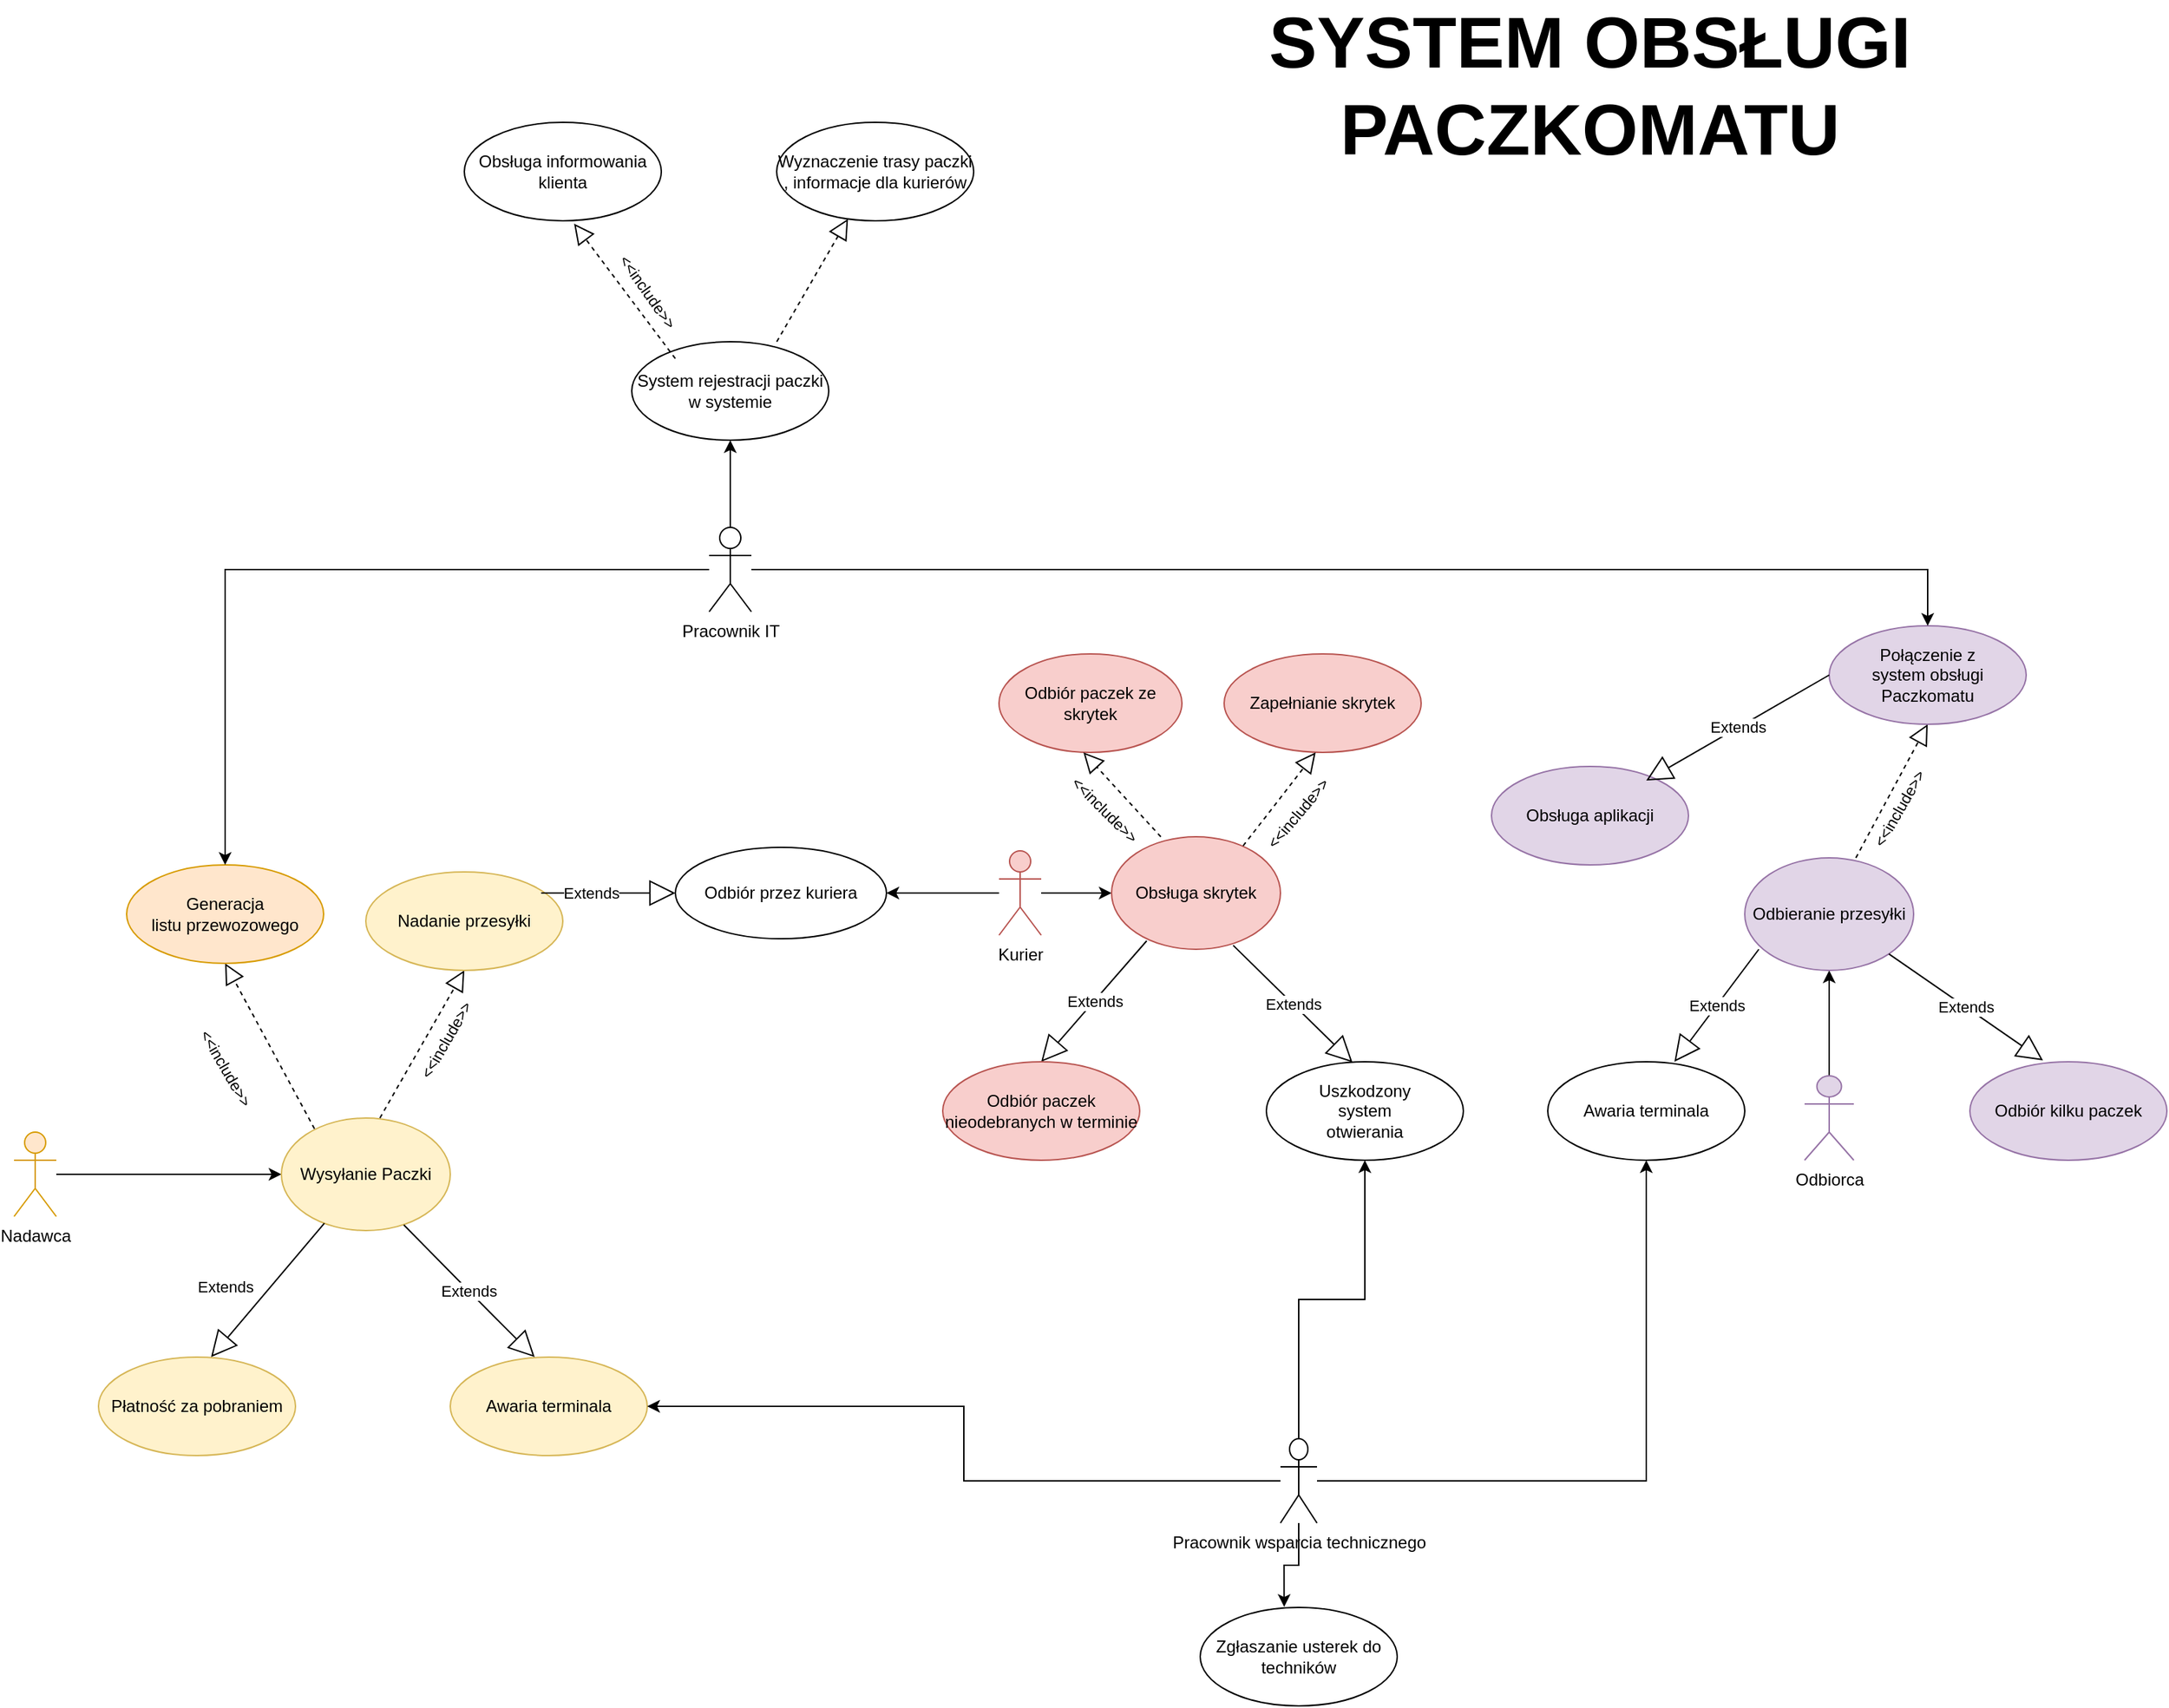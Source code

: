 <mxfile version="13.8.1" type="github">
  <diagram id="58SHCXz_HKoh9nA5pj4z" name="Page-1">
    <mxGraphModel dx="3472" dy="6485" grid="1" gridSize="12" guides="1" tooltips="1" connect="1" arrows="1" fold="1" page="1" pageScale="1" pageWidth="3300" pageHeight="4681" math="0" shadow="0">
      <root>
        <mxCell id="0" />
        <mxCell id="1" parent="0" />
        <mxCell id="5OjCYuiTfhgHSocP4vHS-34" style="edgeStyle=orthogonalEdgeStyle;rounded=0;orthogonalLoop=1;jettySize=auto;html=1;" parent="1" source="As6QNmNAlsdrrVxkSO4y-26" target="As6QNmNAlsdrrVxkSO4y-35" edge="1">
          <mxGeometry relative="1" as="geometry" />
        </mxCell>
        <mxCell id="As6QNmNAlsdrrVxkSO4y-26" value="Nadawca" style="shape=umlActor;verticalLabelPosition=bottom;verticalAlign=top;html=1;outlineConnect=0;fillColor=#ffe6cc;strokeColor=#d79b00;" parent="1" vertex="1">
          <mxGeometry x="490" y="130" width="30" height="60" as="geometry" />
        </mxCell>
        <mxCell id="5OjCYuiTfhgHSocP4vHS-36" style="edgeStyle=orthogonalEdgeStyle;rounded=0;orthogonalLoop=1;jettySize=auto;html=1;entryX=1;entryY=0.5;entryDx=0;entryDy=0;" parent="1" source="As6QNmNAlsdrrVxkSO4y-30" target="5OjCYuiTfhgHSocP4vHS-18" edge="1">
          <mxGeometry relative="1" as="geometry" />
        </mxCell>
        <mxCell id="5OjCYuiTfhgHSocP4vHS-38" style="edgeStyle=orthogonalEdgeStyle;rounded=0;orthogonalLoop=1;jettySize=auto;html=1;entryX=0;entryY=0.5;entryDx=0;entryDy=0;" parent="1" source="As6QNmNAlsdrrVxkSO4y-30" target="As6QNmNAlsdrrVxkSO4y-36" edge="1">
          <mxGeometry relative="1" as="geometry" />
        </mxCell>
        <mxCell id="As6QNmNAlsdrrVxkSO4y-30" value="Kurier" style="shape=umlActor;verticalLabelPosition=bottom;verticalAlign=top;html=1;outlineConnect=0;fillColor=#f8cecc;strokeColor=#b85450;" parent="1" vertex="1">
          <mxGeometry x="1190" y="-70" width="30" height="60" as="geometry" />
        </mxCell>
        <mxCell id="As6QNmNAlsdrrVxkSO4y-35" value="Wysyłanie Paczki" style="ellipse;whiteSpace=wrap;html=1;fillColor=#fff2cc;strokeColor=#d6b656;" parent="1" vertex="1">
          <mxGeometry x="680" y="120" width="120" height="80" as="geometry" />
        </mxCell>
        <mxCell id="As6QNmNAlsdrrVxkSO4y-36" value="Obsługa skrytek" style="ellipse;whiteSpace=wrap;html=1;strokeWidth=1;fontSize=12;fillColor=#f8cecc;strokeColor=#b85450;" parent="1" vertex="1">
          <mxGeometry x="1270" y="-80" width="120" height="80" as="geometry" />
        </mxCell>
        <mxCell id="5OjCYuiTfhgHSocP4vHS-6" value="" style="endArrow=block;dashed=1;endFill=0;endSize=12;html=1;exitX=0.5;exitY=0;exitDx=0;exitDy=0;entryX=0.5;entryY=1;entryDx=0;entryDy=0;" parent="1" target="5OjCYuiTfhgHSocP4vHS-8" edge="1">
          <mxGeometry width="160" relative="1" as="geometry">
            <mxPoint x="703.5" y="127.61" as="sourcePoint" />
            <mxPoint x="640.004" y="50.004" as="targetPoint" />
          </mxGeometry>
        </mxCell>
        <mxCell id="5OjCYuiTfhgHSocP4vHS-7" value="&amp;lt;&amp;lt;include&amp;gt;&amp;gt;" style="edgeLabel;html=1;align=center;verticalAlign=middle;resizable=0;points=[];rotation=60;" parent="5OjCYuiTfhgHSocP4vHS-6" vertex="1" connectable="0">
          <mxGeometry x="-0.2" y="2" relative="1" as="geometry">
            <mxPoint x="-36.32" y="2.53" as="offset" />
          </mxGeometry>
        </mxCell>
        <mxCell id="5OjCYuiTfhgHSocP4vHS-8" value="&lt;div&gt;Generacja &lt;br&gt;&lt;/div&gt;&lt;div&gt;listu przewozowego&lt;br&gt;&lt;/div&gt;" style="ellipse;whiteSpace=wrap;html=1;fillColor=#ffe6cc;strokeColor=#d79b00;" parent="1" vertex="1">
          <mxGeometry x="570" y="-60" width="140" height="70" as="geometry" />
        </mxCell>
        <mxCell id="5OjCYuiTfhgHSocP4vHS-9" value="Extends" style="endArrow=block;endSize=16;endFill=0;html=1;" parent="1" source="As6QNmNAlsdrrVxkSO4y-35" edge="1">
          <mxGeometry x="0.284" y="-25" width="160" relative="1" as="geometry">
            <mxPoint x="669.5" y="220" as="sourcePoint" />
            <mxPoint x="630" y="290" as="targetPoint" />
            <mxPoint as="offset" />
          </mxGeometry>
        </mxCell>
        <mxCell id="5OjCYuiTfhgHSocP4vHS-10" value="" style="endArrow=block;dashed=1;endFill=0;endSize=12;html=1;entryX=0.5;entryY=1;entryDx=0;entryDy=0;" parent="1" target="5OjCYuiTfhgHSocP4vHS-11" edge="1">
          <mxGeometry width="160" relative="1" as="geometry">
            <mxPoint x="750" y="120" as="sourcePoint" />
            <mxPoint x="820" y="20" as="targetPoint" />
          </mxGeometry>
        </mxCell>
        <mxCell id="5OjCYuiTfhgHSocP4vHS-11" value="Nadanie przesyłki" style="ellipse;whiteSpace=wrap;html=1;fillColor=#fff2cc;strokeColor=#d6b656;" parent="1" vertex="1">
          <mxGeometry x="740" y="-55" width="140" height="70" as="geometry" />
        </mxCell>
        <mxCell id="5OjCYuiTfhgHSocP4vHS-13" value="&amp;lt;&amp;lt;include&amp;gt;&amp;gt;" style="edgeLabel;html=1;align=center;verticalAlign=middle;resizable=0;points=[];rotation=-60;" parent="1" vertex="1" connectable="0">
          <mxGeometry x="950.005" y="190.005" as="geometry">
            <mxPoint x="31.402" y="-195.467" as="offset" />
          </mxGeometry>
        </mxCell>
        <mxCell id="5OjCYuiTfhgHSocP4vHS-17" value="Płatność za pobraniem" style="ellipse;whiteSpace=wrap;html=1;fillColor=#fff2cc;strokeColor=#d6b656;" parent="1" vertex="1">
          <mxGeometry x="550" y="290" width="140" height="70" as="geometry" />
        </mxCell>
        <mxCell id="5OjCYuiTfhgHSocP4vHS-18" value="Odbiór przez kuriera" style="ellipse;whiteSpace=wrap;html=1;" parent="1" vertex="1">
          <mxGeometry x="960" y="-72.5" width="150" height="65" as="geometry" />
        </mxCell>
        <mxCell id="5OjCYuiTfhgHSocP4vHS-19" value="Extends" style="endArrow=block;endSize=16;endFill=0;html=1;" parent="1" edge="1" target="5OjCYuiTfhgHSocP4vHS-18">
          <mxGeometry width="160" relative="1" as="geometry">
            <mxPoint x="880" y="-40" as="sourcePoint" />
            <mxPoint x="970" y="-90" as="targetPoint" />
            <Array as="points">
              <mxPoint x="860" y="-40" />
              <mxPoint x="880" y="-40" />
            </Array>
          </mxGeometry>
        </mxCell>
        <mxCell id="5OjCYuiTfhgHSocP4vHS-20" value="Awaria terminala" style="ellipse;whiteSpace=wrap;html=1;fillColor=#fff2cc;strokeColor=#d6b656;" parent="1" vertex="1">
          <mxGeometry x="800" y="290" width="140" height="70" as="geometry" />
        </mxCell>
        <mxCell id="5OjCYuiTfhgHSocP4vHS-24" value="Extends" style="endArrow=block;endSize=16;endFill=0;html=1;exitX=0.725;exitY=0.95;exitDx=0;exitDy=0;exitPerimeter=0;" parent="1" source="As6QNmNAlsdrrVxkSO4y-35" edge="1">
          <mxGeometry width="160" relative="1" as="geometry">
            <mxPoint x="770" y="190" as="sourcePoint" />
            <mxPoint x="860" y="290" as="targetPoint" />
            <Array as="points">
              <mxPoint x="830" y="260" />
            </Array>
          </mxGeometry>
        </mxCell>
        <mxCell id="5OjCYuiTfhgHSocP4vHS-31" value="Odbiór paczek ze skrytek" style="ellipse;whiteSpace=wrap;html=1;fillColor=#f8cecc;strokeColor=#b85450;" parent="1" vertex="1">
          <mxGeometry x="1190" y="-210" width="130" height="70" as="geometry" />
        </mxCell>
        <mxCell id="5OjCYuiTfhgHSocP4vHS-32" value="Zapełnianie skrytek" style="ellipse;whiteSpace=wrap;html=1;fillColor=#f8cecc;strokeColor=#b85450;" parent="1" vertex="1">
          <mxGeometry x="1350" y="-210" width="140" height="70" as="geometry" />
        </mxCell>
        <mxCell id="5OjCYuiTfhgHSocP4vHS-40" value="" style="endArrow=block;dashed=1;endFill=0;endSize=12;html=1;" parent="1" edge="1">
          <mxGeometry width="160" relative="1" as="geometry">
            <mxPoint x="1305" y="-80" as="sourcePoint" />
            <mxPoint x="1250" y="-140" as="targetPoint" />
          </mxGeometry>
        </mxCell>
        <mxCell id="5OjCYuiTfhgHSocP4vHS-45" value="&amp;lt;&amp;lt;include&amp;gt;&amp;gt;" style="edgeLabel;html=1;align=center;verticalAlign=middle;resizable=0;points=[];rotation=45;" parent="5OjCYuiTfhgHSocP4vHS-40" vertex="1" connectable="0">
          <mxGeometry x="-0.322" relative="1" as="geometry">
            <mxPoint x="-21.08" y="0.64" as="offset" />
          </mxGeometry>
        </mxCell>
        <mxCell id="5OjCYuiTfhgHSocP4vHS-41" value="" style="endArrow=block;dashed=1;endFill=0;endSize=12;html=1;exitX=0.779;exitY=0.081;exitDx=0;exitDy=0;exitPerimeter=0;" parent="1" edge="1" source="As6QNmNAlsdrrVxkSO4y-36">
          <mxGeometry width="160" relative="1" as="geometry">
            <mxPoint x="1360" y="-70" as="sourcePoint" />
            <mxPoint x="1415" y="-140" as="targetPoint" />
          </mxGeometry>
        </mxCell>
        <mxCell id="5OjCYuiTfhgHSocP4vHS-42" value="&amp;lt;&amp;lt;include&amp;gt;&amp;gt;" style="edgeLabel;html=1;align=center;verticalAlign=middle;resizable=0;points=[];rotation=-50;" parent="5OjCYuiTfhgHSocP4vHS-41" vertex="1" connectable="0">
          <mxGeometry x="0.354" y="-2" relative="1" as="geometry">
            <mxPoint x="1.36" y="20.94" as="offset" />
          </mxGeometry>
        </mxCell>
        <mxCell id="5OjCYuiTfhgHSocP4vHS-46" value="Extends" style="endArrow=block;endSize=16;endFill=0;html=1;exitX=0.208;exitY=0.925;exitDx=0;exitDy=0;exitPerimeter=0;entryX=0.5;entryY=0;entryDx=0;entryDy=0;" parent="1" source="As6QNmNAlsdrrVxkSO4y-36" edge="1" target="5OjCYuiTfhgHSocP4vHS-47">
          <mxGeometry width="160" relative="1" as="geometry">
            <mxPoint x="1250" y="-20" as="sourcePoint" />
            <mxPoint x="1250" y="30" as="targetPoint" />
          </mxGeometry>
        </mxCell>
        <mxCell id="5OjCYuiTfhgHSocP4vHS-47" value="&lt;div&gt;Odbiór paczek&lt;/div&gt;&lt;div&gt;nieodebranych w terminie&lt;br&gt;&lt;/div&gt;" style="ellipse;whiteSpace=wrap;html=1;fillColor=#f8cecc;strokeColor=#b85450;" parent="1" vertex="1">
          <mxGeometry x="1150" y="80" width="140" height="70" as="geometry" />
        </mxCell>
        <mxCell id="5OjCYuiTfhgHSocP4vHS-48" value="Extends" style="endArrow=block;endSize=16;endFill=0;html=1;exitX=0.72;exitY=0.965;exitDx=0;exitDy=0;exitPerimeter=0;entryX=0.437;entryY=0.006;entryDx=0;entryDy=0;entryPerimeter=0;" parent="1" edge="1" target="5OjCYuiTfhgHSocP4vHS-49" source="As6QNmNAlsdrrVxkSO4y-36">
          <mxGeometry width="160" relative="1" as="geometry">
            <mxPoint x="1350" y="-10" as="sourcePoint" />
            <mxPoint x="1440" y="75" as="targetPoint" />
          </mxGeometry>
        </mxCell>
        <mxCell id="5OjCYuiTfhgHSocP4vHS-49" value="&lt;div&gt;Uszkodzony &lt;br&gt;&lt;/div&gt;&lt;div&gt;system &lt;br&gt;&lt;/div&gt;&lt;div&gt;otwierania&lt;br&gt;&lt;/div&gt;" style="ellipse;whiteSpace=wrap;html=1;" parent="1" vertex="1">
          <mxGeometry x="1380" y="80" width="140" height="70" as="geometry" />
        </mxCell>
        <mxCell id="3dRoJbrHCP2Hq8l5bW-M-11" style="edgeStyle=orthogonalEdgeStyle;rounded=0;orthogonalLoop=1;jettySize=auto;html=1;entryX=0.5;entryY=1;entryDx=0;entryDy=0;" edge="1" parent="1" source="3dRoJbrHCP2Hq8l5bW-M-1" target="3dRoJbrHCP2Hq8l5bW-M-5">
          <mxGeometry relative="1" as="geometry" />
        </mxCell>
        <mxCell id="3dRoJbrHCP2Hq8l5bW-M-1" value="Odbiorca" style="shape=umlActor;verticalLabelPosition=bottom;verticalAlign=top;html=1;outlineConnect=0;fillColor=#e1d5e7;strokeColor=#9673a6;" vertex="1" parent="1">
          <mxGeometry x="1762.5" y="90" width="35" height="60" as="geometry" />
        </mxCell>
        <mxCell id="3dRoJbrHCP2Hq8l5bW-M-5" value="Odbieranie przesyłki" style="ellipse;whiteSpace=wrap;html=1;fillColor=#e1d5e7;strokeColor=#9673a6;" vertex="1" parent="1">
          <mxGeometry x="1720" y="-65" width="120" height="80" as="geometry" />
        </mxCell>
        <mxCell id="3dRoJbrHCP2Hq8l5bW-M-8" value="" style="endArrow=block;dashed=1;endFill=0;endSize=12;html=1;entryX=0.5;entryY=1;entryDx=0;entryDy=0;exitX=0.658;exitY=0;exitDx=0;exitDy=0;exitPerimeter=0;" edge="1" parent="1" source="3dRoJbrHCP2Hq8l5bW-M-5" target="3dRoJbrHCP2Hq8l5bW-M-9">
          <mxGeometry width="160" relative="1" as="geometry">
            <mxPoint x="1800" y="-70" as="sourcePoint" />
            <mxPoint x="1840" y="-150" as="targetPoint" />
          </mxGeometry>
        </mxCell>
        <mxCell id="3dRoJbrHCP2Hq8l5bW-M-10" value="&amp;lt;&amp;lt;include&amp;gt;&amp;gt;" style="edgeLabel;html=1;align=center;verticalAlign=middle;resizable=0;points=[];rotation=-60;" vertex="1" connectable="0" parent="3dRoJbrHCP2Hq8l5bW-M-8">
          <mxGeometry x="-0.211" y="-1" relative="1" as="geometry">
            <mxPoint x="9.81" y="2.41" as="offset" />
          </mxGeometry>
        </mxCell>
        <mxCell id="3dRoJbrHCP2Hq8l5bW-M-9" value="&lt;div&gt;Połączenie z &lt;br&gt;&lt;/div&gt;&lt;div&gt;system obsługi&lt;/div&gt;&lt;div&gt;Paczkomatu&lt;br&gt;&lt;/div&gt;" style="ellipse;whiteSpace=wrap;html=1;fillColor=#e1d5e7;strokeColor=#9673a6;" vertex="1" parent="1">
          <mxGeometry x="1780" y="-230" width="140" height="70" as="geometry" />
        </mxCell>
        <mxCell id="3dRoJbrHCP2Hq8l5bW-M-13" value="Obsługa aplikacji" style="ellipse;whiteSpace=wrap;html=1;fillColor=#e1d5e7;strokeColor=#9673a6;" vertex="1" parent="1">
          <mxGeometry x="1540" y="-130" width="140" height="70" as="geometry" />
        </mxCell>
        <mxCell id="3dRoJbrHCP2Hq8l5bW-M-14" value="Extends" style="endArrow=block;endSize=16;endFill=0;html=1;exitX=0;exitY=0.5;exitDx=0;exitDy=0;" edge="1" parent="1" source="3dRoJbrHCP2Hq8l5bW-M-9">
          <mxGeometry width="160" relative="1" as="geometry">
            <mxPoint x="1720" y="-210" as="sourcePoint" />
            <mxPoint x="1650" y="-120" as="targetPoint" />
          </mxGeometry>
        </mxCell>
        <mxCell id="3dRoJbrHCP2Hq8l5bW-M-15" value="Extends" style="endArrow=block;endSize=16;endFill=0;html=1;" edge="1" parent="1">
          <mxGeometry width="160" relative="1" as="geometry">
            <mxPoint x="1730" as="sourcePoint" />
            <mxPoint x="1670" y="80" as="targetPoint" />
          </mxGeometry>
        </mxCell>
        <mxCell id="3dRoJbrHCP2Hq8l5bW-M-16" value="Awaria terminala" style="ellipse;whiteSpace=wrap;html=1;" vertex="1" parent="1">
          <mxGeometry x="1580" y="80" width="140" height="70" as="geometry" />
        </mxCell>
        <mxCell id="3dRoJbrHCP2Hq8l5bW-M-17" value="Odbiór kilku paczek" style="ellipse;whiteSpace=wrap;html=1;fillColor=#e1d5e7;strokeColor=#9673a6;" vertex="1" parent="1">
          <mxGeometry x="1880" y="80" width="140" height="70" as="geometry" />
        </mxCell>
        <mxCell id="3dRoJbrHCP2Hq8l5bW-M-18" value="Extends" style="endArrow=block;endSize=16;endFill=0;html=1;exitX=1;exitY=1;exitDx=0;exitDy=0;entryX=0.371;entryY=-0.014;entryDx=0;entryDy=0;entryPerimeter=0;" edge="1" parent="1" source="3dRoJbrHCP2Hq8l5bW-M-5" target="3dRoJbrHCP2Hq8l5bW-M-17">
          <mxGeometry width="160" relative="1" as="geometry">
            <mxPoint x="1820" as="sourcePoint" />
            <mxPoint x="1920" y="70" as="targetPoint" />
          </mxGeometry>
        </mxCell>
        <mxCell id="3dRoJbrHCP2Hq8l5bW-M-19" value="&lt;font style=&quot;font-size: 51px&quot;&gt;&lt;b&gt;&lt;font style=&quot;font-size: 51px&quot;&gt;SYSTEM OBSŁUGI PACZKOMATU&lt;/font&gt;&lt;/b&gt;&lt;/font&gt;" style="text;html=1;strokeColor=none;fillColor=none;align=center;verticalAlign=middle;whiteSpace=wrap;rounded=0;" vertex="1" parent="1">
          <mxGeometry x="1251" y="-624" width="718" height="20" as="geometry" />
        </mxCell>
        <mxCell id="3dRoJbrHCP2Hq8l5bW-M-23" style="edgeStyle=orthogonalEdgeStyle;rounded=0;orthogonalLoop=1;jettySize=auto;html=1;" edge="1" parent="1" source="3dRoJbrHCP2Hq8l5bW-M-22" target="5OjCYuiTfhgHSocP4vHS-49">
          <mxGeometry relative="1" as="geometry" />
        </mxCell>
        <mxCell id="3dRoJbrHCP2Hq8l5bW-M-24" style="edgeStyle=orthogonalEdgeStyle;rounded=0;orthogonalLoop=1;jettySize=auto;html=1;" edge="1" parent="1" source="3dRoJbrHCP2Hq8l5bW-M-22" target="3dRoJbrHCP2Hq8l5bW-M-16">
          <mxGeometry relative="1" as="geometry" />
        </mxCell>
        <mxCell id="3dRoJbrHCP2Hq8l5bW-M-25" style="edgeStyle=orthogonalEdgeStyle;rounded=0;orthogonalLoop=1;jettySize=auto;html=1;entryX=1;entryY=0.5;entryDx=0;entryDy=0;" edge="1" parent="1" source="3dRoJbrHCP2Hq8l5bW-M-22" target="5OjCYuiTfhgHSocP4vHS-20">
          <mxGeometry relative="1" as="geometry" />
        </mxCell>
        <mxCell id="3dRoJbrHCP2Hq8l5bW-M-27" style="edgeStyle=orthogonalEdgeStyle;rounded=0;orthogonalLoop=1;jettySize=auto;html=1;entryX=0.426;entryY=-0.006;entryDx=0;entryDy=0;entryPerimeter=0;" edge="1" parent="1" source="3dRoJbrHCP2Hq8l5bW-M-22" target="3dRoJbrHCP2Hq8l5bW-M-26">
          <mxGeometry relative="1" as="geometry" />
        </mxCell>
        <mxCell id="3dRoJbrHCP2Hq8l5bW-M-22" value="Pracownik wsparcia technicznego" style="shape=umlActor;verticalLabelPosition=bottom;verticalAlign=top;html=1;outlineConnect=0;" vertex="1" parent="1">
          <mxGeometry x="1390" y="348" width="26" height="60" as="geometry" />
        </mxCell>
        <mxCell id="3dRoJbrHCP2Hq8l5bW-M-26" value="Zgłaszanie usterek do techników" style="ellipse;whiteSpace=wrap;html=1;" vertex="1" parent="1">
          <mxGeometry x="1333" y="468" width="140" height="70" as="geometry" />
        </mxCell>
        <mxCell id="3dRoJbrHCP2Hq8l5bW-M-32" style="edgeStyle=orthogonalEdgeStyle;rounded=0;orthogonalLoop=1;jettySize=auto;html=1;entryX=0.5;entryY=0;entryDx=0;entryDy=0;" edge="1" parent="1" source="3dRoJbrHCP2Hq8l5bW-M-29" target="5OjCYuiTfhgHSocP4vHS-8">
          <mxGeometry relative="1" as="geometry" />
        </mxCell>
        <mxCell id="3dRoJbrHCP2Hq8l5bW-M-33" style="edgeStyle=orthogonalEdgeStyle;rounded=0;orthogonalLoop=1;jettySize=auto;html=1;entryX=0.5;entryY=0;entryDx=0;entryDy=0;" edge="1" parent="1" source="3dRoJbrHCP2Hq8l5bW-M-29" target="3dRoJbrHCP2Hq8l5bW-M-9">
          <mxGeometry relative="1" as="geometry">
            <mxPoint x="1476" y="-318" as="targetPoint" />
          </mxGeometry>
        </mxCell>
        <mxCell id="3dRoJbrHCP2Hq8l5bW-M-34" style="edgeStyle=orthogonalEdgeStyle;rounded=0;orthogonalLoop=1;jettySize=auto;html=1;entryX=0.5;entryY=1;entryDx=0;entryDy=0;" edge="1" parent="1" source="3dRoJbrHCP2Hq8l5bW-M-29" target="3dRoJbrHCP2Hq8l5bW-M-30">
          <mxGeometry relative="1" as="geometry" />
        </mxCell>
        <mxCell id="3dRoJbrHCP2Hq8l5bW-M-29" value="Pracownik IT" style="shape=umlActor;verticalLabelPosition=bottom;verticalAlign=top;html=1;" vertex="1" parent="1">
          <mxGeometry x="984" y="-300" width="30" height="60" as="geometry" />
        </mxCell>
        <mxCell id="3dRoJbrHCP2Hq8l5bW-M-30" value="System rejestracji paczki w systemie" style="ellipse;whiteSpace=wrap;html=1;" vertex="1" parent="1">
          <mxGeometry x="929" y="-432" width="140" height="70" as="geometry" />
        </mxCell>
        <mxCell id="3dRoJbrHCP2Hq8l5bW-M-38" value="Obsługa informowania klienta" style="ellipse;whiteSpace=wrap;html=1;" vertex="1" parent="1">
          <mxGeometry x="810" y="-588" width="140" height="70" as="geometry" />
        </mxCell>
        <mxCell id="3dRoJbrHCP2Hq8l5bW-M-39" value="" style="endArrow=block;dashed=1;endFill=0;endSize=12;html=1;exitX=0.221;exitY=0.171;exitDx=0;exitDy=0;exitPerimeter=0;" edge="1" parent="1" source="3dRoJbrHCP2Hq8l5bW-M-30">
          <mxGeometry width="160" relative="1" as="geometry">
            <mxPoint x="960" y="-432" as="sourcePoint" />
            <mxPoint x="888" y="-516" as="targetPoint" />
            <Array as="points">
              <mxPoint x="924" y="-468" />
            </Array>
          </mxGeometry>
        </mxCell>
        <mxCell id="3dRoJbrHCP2Hq8l5bW-M-40" value="&amp;lt;&amp;lt;include&amp;gt;&amp;gt;" style="edgeLabel;html=1;align=center;verticalAlign=middle;resizable=0;points=[];rotation=55;" vertex="1" connectable="0" parent="3dRoJbrHCP2Hq8l5bW-M-39">
          <mxGeometry x="0.353" relative="1" as="geometry">
            <mxPoint x="28.52" y="16.69" as="offset" />
          </mxGeometry>
        </mxCell>
        <mxCell id="3dRoJbrHCP2Hq8l5bW-M-41" value="&lt;div&gt;Wyznaczenie trasy paczki&lt;/div&gt;&lt;div&gt;, informacje dla kurierów&lt;br&gt;&lt;/div&gt;" style="ellipse;whiteSpace=wrap;html=1;" vertex="1" parent="1">
          <mxGeometry x="1032" y="-588" width="140" height="70" as="geometry" />
        </mxCell>
        <mxCell id="3dRoJbrHCP2Hq8l5bW-M-42" value="" style="endArrow=block;dashed=1;endFill=0;endSize=12;html=1;exitX=0.736;exitY=0;exitDx=0;exitDy=0;exitPerimeter=0;" edge="1" parent="1" source="3dRoJbrHCP2Hq8l5bW-M-30" target="3dRoJbrHCP2Hq8l5bW-M-41">
          <mxGeometry width="160" relative="1" as="geometry">
            <mxPoint x="1044" y="-456" as="sourcePoint" />
            <mxPoint x="1204" y="-456" as="targetPoint" />
          </mxGeometry>
        </mxCell>
      </root>
    </mxGraphModel>
  </diagram>
</mxfile>

